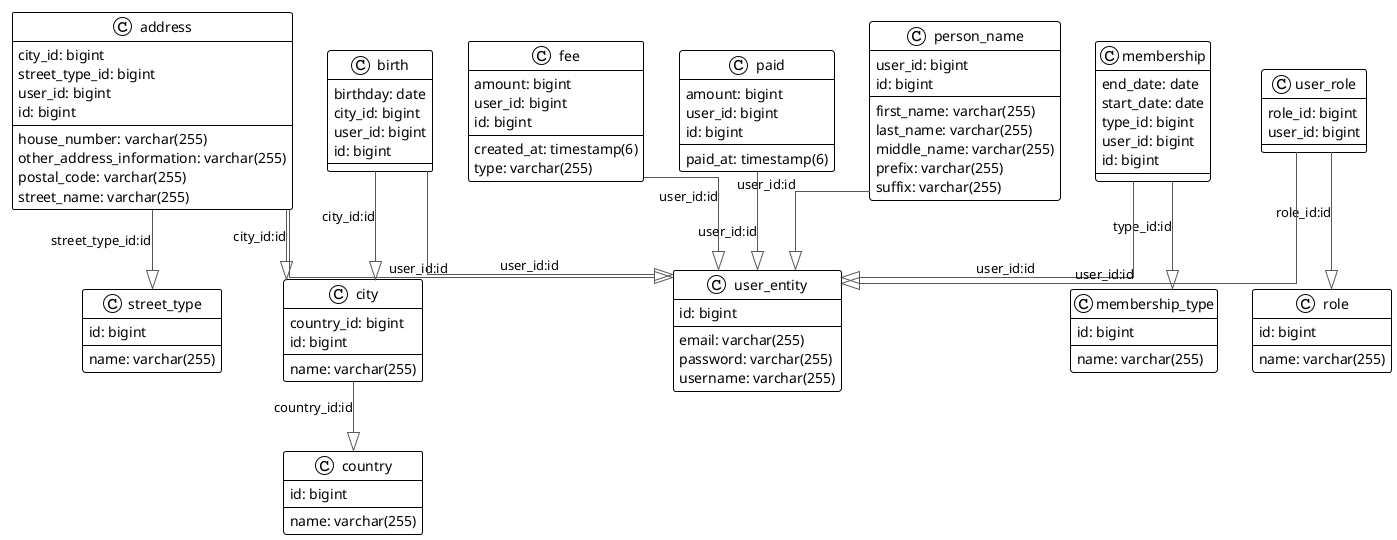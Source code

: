 @startuml

!theme plain
top to bottom direction
skinparam linetype ortho

class address {
   city_id: bigint
   street_type_id: bigint
   user_id: bigint
   house_number: varchar(255)
   other_address_information: varchar(255)
   postal_code: varchar(255)
   street_name: varchar(255)
   id: bigint
}
class birth {
   birthday: date
   city_id: bigint
   user_id: bigint
   id: bigint
}
class city {
   country_id: bigint
   name: varchar(255)
   id: bigint
}
class country {
   name: varchar(255)
   id: bigint
}
class fee {
   amount: bigint
   created_at: timestamp(6)
   user_id: bigint
   type: varchar(255)
   id: bigint
}
class membership {
   end_date: date
   start_date: date
   type_id: bigint
   user_id: bigint
   id: bigint
}
class membership_type {
   name: varchar(255)
   id: bigint
}
class paid {
   amount: bigint
   paid_at: timestamp(6)
   user_id: bigint
   id: bigint
}
class person_name {
   user_id: bigint
   first_name: varchar(255)
   last_name: varchar(255)
   middle_name: varchar(255)
   prefix: varchar(255)
   suffix: varchar(255)
   id: bigint
}
class role {
   name: varchar(255)
   id: bigint
}
class street_type {
   name: varchar(255)
   id: bigint
}
class user_entity {
   email: varchar(255)
   password: varchar(255)
   username: varchar(255)
   id: bigint
}
class user_role {
   role_id: bigint
   user_id: bigint
}

address          -[#595959,plain]-^  city            : "city_id:id"
address          -[#595959,plain]-^  street_type     : "street_type_id:id"
address          -[#595959,plain]-^  user_entity     : "user_id:id"
birth            -[#595959,plain]-^  city            : "city_id:id"
birth            -[#595959,plain]-^  user_entity     : "user_id:id"
city             -[#595959,plain]-^  country         : "country_id:id"
fee              -[#595959,plain]-^  user_entity     : "user_id:id"
membership       -[#595959,plain]-^  membership_type : "type_id:id"
membership       -[#595959,plain]-^  user_entity     : "user_id:id"
paid             -[#595959,plain]-^  user_entity     : "user_id:id"
person_name      -[#595959,plain]-^  user_entity     : "user_id:id"
user_role        -[#595959,plain]-^  role            : "role_id:id"
user_role        -[#595959,plain]-^  user_entity     : "user_id:id"
@enduml
